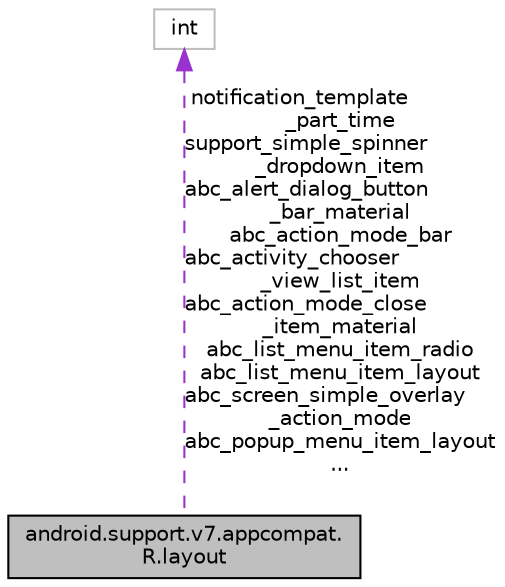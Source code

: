 digraph "android.support.v7.appcompat.R.layout"
{
 // INTERACTIVE_SVG=YES
 // LATEX_PDF_SIZE
  edge [fontname="Helvetica",fontsize="10",labelfontname="Helvetica",labelfontsize="10"];
  node [fontname="Helvetica",fontsize="10",shape=record];
  Node1 [label="android.support.v7.appcompat.\lR.layout",height=0.2,width=0.4,color="black", fillcolor="grey75", style="filled", fontcolor="black",tooltip=" "];
  Node2 -> Node1 [dir="back",color="darkorchid3",fontsize="10",style="dashed",label=" notification_template\l_part_time\nsupport_simple_spinner\l_dropdown_item\nabc_alert_dialog_button\l_bar_material\nabc_action_mode_bar\nabc_activity_chooser\l_view_list_item\nabc_action_mode_close\l_item_material\nabc_list_menu_item_radio\nabc_list_menu_item_layout\nabc_screen_simple_overlay\l_action_mode\nabc_popup_menu_item_layout\n..." ,fontname="Helvetica"];
  Node2 [label="int",height=0.2,width=0.4,color="grey75", fillcolor="white", style="filled",tooltip=" "];
}
